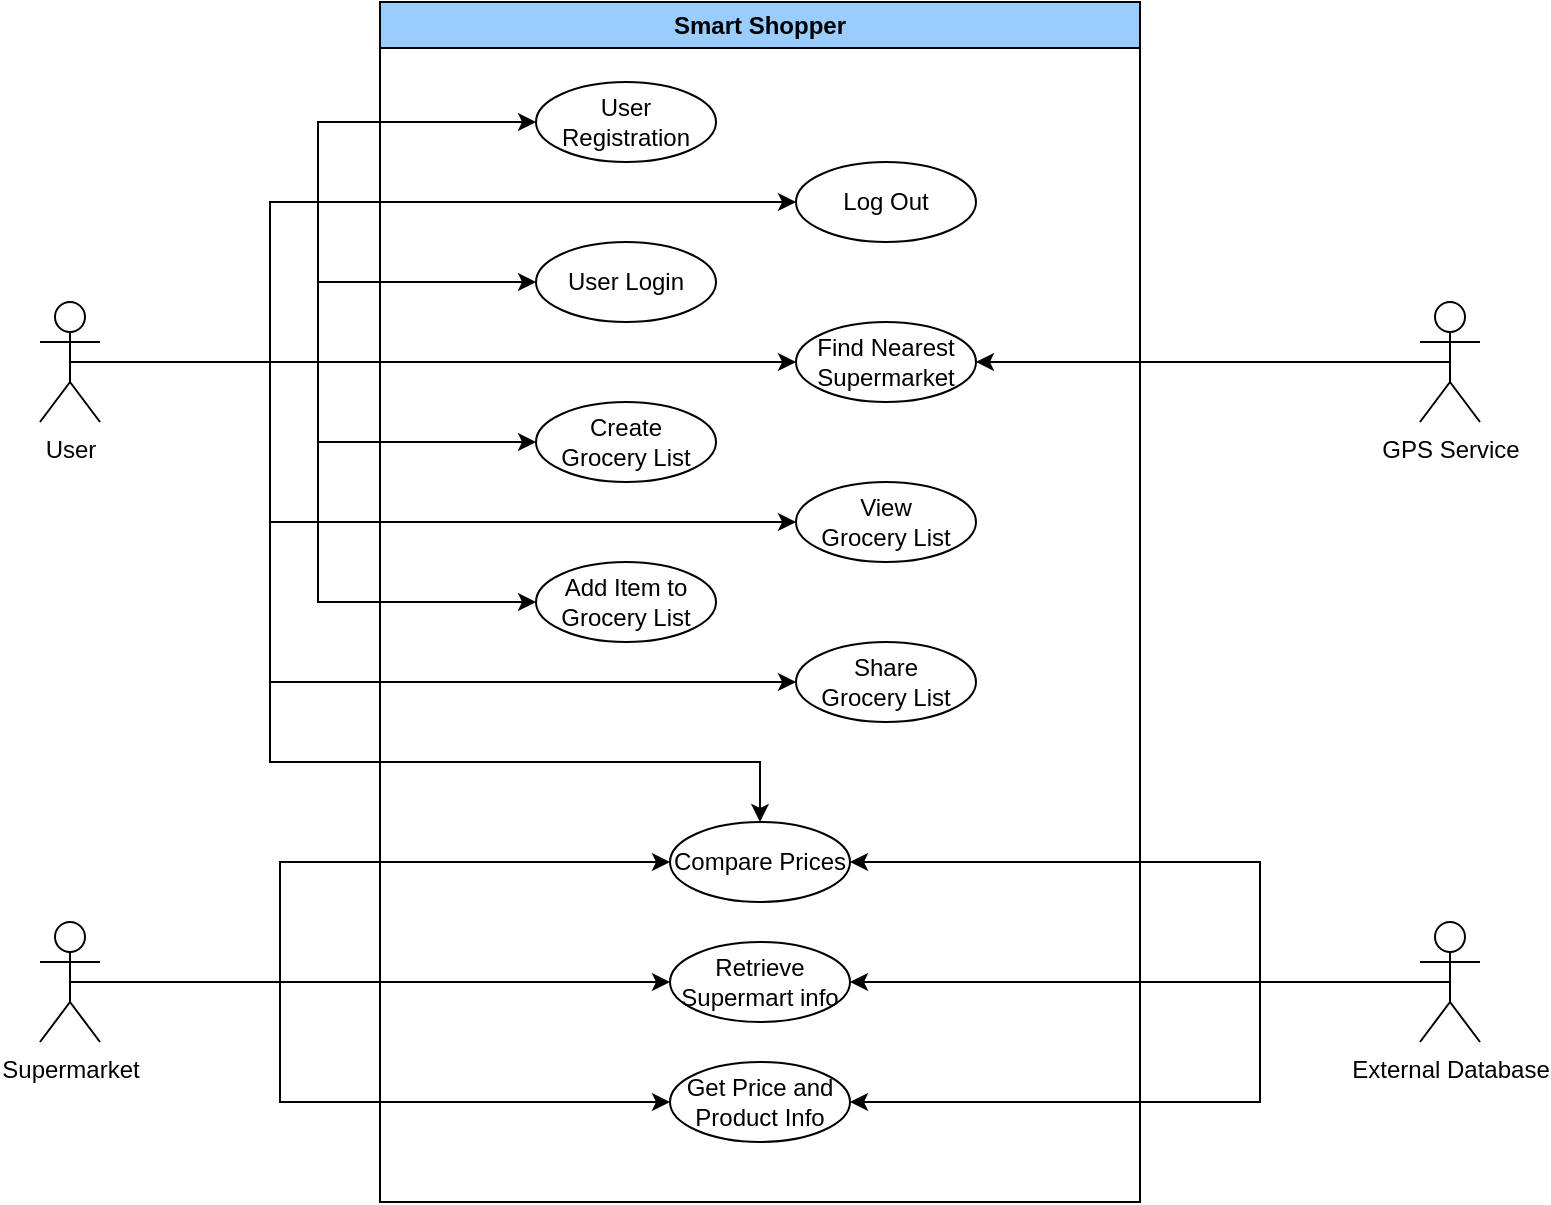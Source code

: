 <mxfile version="21.7.5" type="device">
  <diagram name="Page-1" id="72YmVpOhpKJQarRR1SKP">
    <mxGraphModel dx="2074" dy="1267" grid="1" gridSize="10" guides="1" tooltips="1" connect="1" arrows="1" fold="1" page="1" pageScale="1" pageWidth="827" pageHeight="1169" math="0" shadow="0">
      <root>
        <mxCell id="0" />
        <mxCell id="1" parent="0" />
        <mxCell id="nI3-wS_FLWxOr_Mkdef0-1" value="Smart Shopper" style="swimlane;whiteSpace=wrap;html=1;fillColor=#99CCFF;" vertex="1" parent="1">
          <mxGeometry x="250" y="80" width="380" height="600" as="geometry" />
        </mxCell>
        <mxCell id="nI3-wS_FLWxOr_Mkdef0-6" value="User Registration" style="ellipse;whiteSpace=wrap;html=1;" vertex="1" parent="nI3-wS_FLWxOr_Mkdef0-1">
          <mxGeometry x="78" y="40" width="90" height="40" as="geometry" />
        </mxCell>
        <mxCell id="nI3-wS_FLWxOr_Mkdef0-7" value="User Login" style="ellipse;whiteSpace=wrap;html=1;" vertex="1" parent="nI3-wS_FLWxOr_Mkdef0-1">
          <mxGeometry x="78" y="120" width="90" height="40" as="geometry" />
        </mxCell>
        <mxCell id="nI3-wS_FLWxOr_Mkdef0-8" value="Find Nearest Supermarket" style="ellipse;whiteSpace=wrap;html=1;" vertex="1" parent="nI3-wS_FLWxOr_Mkdef0-1">
          <mxGeometry x="208" y="160" width="90" height="40" as="geometry" />
        </mxCell>
        <mxCell id="nI3-wS_FLWxOr_Mkdef0-9" value="Share &lt;br&gt;Grocery List" style="ellipse;whiteSpace=wrap;html=1;" vertex="1" parent="nI3-wS_FLWxOr_Mkdef0-1">
          <mxGeometry x="208" y="320" width="90" height="40" as="geometry" />
        </mxCell>
        <mxCell id="nI3-wS_FLWxOr_Mkdef0-10" value="Log Out" style="ellipse;whiteSpace=wrap;html=1;" vertex="1" parent="nI3-wS_FLWxOr_Mkdef0-1">
          <mxGeometry x="208" y="80" width="90" height="40" as="geometry" />
        </mxCell>
        <mxCell id="nI3-wS_FLWxOr_Mkdef0-11" value="Retrieve Supermart info" style="ellipse;whiteSpace=wrap;html=1;" vertex="1" parent="nI3-wS_FLWxOr_Mkdef0-1">
          <mxGeometry x="145" y="470" width="90" height="40" as="geometry" />
        </mxCell>
        <mxCell id="nI3-wS_FLWxOr_Mkdef0-12" value="Get Price and Product Info" style="ellipse;whiteSpace=wrap;html=1;" vertex="1" parent="nI3-wS_FLWxOr_Mkdef0-1">
          <mxGeometry x="145" y="530" width="90" height="40" as="geometry" />
        </mxCell>
        <mxCell id="nI3-wS_FLWxOr_Mkdef0-18" value="View &lt;br&gt;Grocery List" style="ellipse;whiteSpace=wrap;html=1;" vertex="1" parent="nI3-wS_FLWxOr_Mkdef0-1">
          <mxGeometry x="208" y="240" width="90" height="40" as="geometry" />
        </mxCell>
        <mxCell id="nI3-wS_FLWxOr_Mkdef0-19" value="Compare Prices" style="ellipse;whiteSpace=wrap;html=1;" vertex="1" parent="nI3-wS_FLWxOr_Mkdef0-1">
          <mxGeometry x="145" y="410" width="90" height="40" as="geometry" />
        </mxCell>
        <mxCell id="nI3-wS_FLWxOr_Mkdef0-20" value="Create &lt;br&gt;Grocery List" style="ellipse;whiteSpace=wrap;html=1;" vertex="1" parent="nI3-wS_FLWxOr_Mkdef0-1">
          <mxGeometry x="78" y="200" width="90" height="40" as="geometry" />
        </mxCell>
        <mxCell id="nI3-wS_FLWxOr_Mkdef0-21" value="Add Item to Grocery List" style="ellipse;whiteSpace=wrap;html=1;" vertex="1" parent="nI3-wS_FLWxOr_Mkdef0-1">
          <mxGeometry x="78" y="280" width="90" height="40" as="geometry" />
        </mxCell>
        <mxCell id="nI3-wS_FLWxOr_Mkdef0-22" style="edgeStyle=orthogonalEdgeStyle;rounded=0;orthogonalLoop=1;jettySize=auto;html=1;exitX=0.5;exitY=0.5;exitDx=0;exitDy=0;exitPerimeter=0;entryX=0;entryY=0.5;entryDx=0;entryDy=0;" edge="1" parent="1" source="nI3-wS_FLWxOr_Mkdef0-2" target="nI3-wS_FLWxOr_Mkdef0-6">
          <mxGeometry relative="1" as="geometry" />
        </mxCell>
        <mxCell id="nI3-wS_FLWxOr_Mkdef0-23" style="edgeStyle=orthogonalEdgeStyle;rounded=0;orthogonalLoop=1;jettySize=auto;html=1;exitX=0.5;exitY=0.5;exitDx=0;exitDy=0;exitPerimeter=0;entryX=0;entryY=0.5;entryDx=0;entryDy=0;" edge="1" parent="1" source="nI3-wS_FLWxOr_Mkdef0-2" target="nI3-wS_FLWxOr_Mkdef0-7">
          <mxGeometry relative="1" as="geometry" />
        </mxCell>
        <mxCell id="nI3-wS_FLWxOr_Mkdef0-24" style="edgeStyle=orthogonalEdgeStyle;rounded=0;orthogonalLoop=1;jettySize=auto;html=1;exitX=0.5;exitY=0.5;exitDx=0;exitDy=0;exitPerimeter=0;entryX=0;entryY=0.5;entryDx=0;entryDy=0;" edge="1" parent="1" source="nI3-wS_FLWxOr_Mkdef0-2" target="nI3-wS_FLWxOr_Mkdef0-20">
          <mxGeometry relative="1" as="geometry" />
        </mxCell>
        <mxCell id="nI3-wS_FLWxOr_Mkdef0-25" style="edgeStyle=orthogonalEdgeStyle;rounded=0;orthogonalLoop=1;jettySize=auto;html=1;exitX=0.5;exitY=0.5;exitDx=0;exitDy=0;exitPerimeter=0;entryX=0;entryY=0.5;entryDx=0;entryDy=0;" edge="1" parent="1" source="nI3-wS_FLWxOr_Mkdef0-2" target="nI3-wS_FLWxOr_Mkdef0-21">
          <mxGeometry relative="1" as="geometry" />
        </mxCell>
        <mxCell id="nI3-wS_FLWxOr_Mkdef0-34" style="edgeStyle=orthogonalEdgeStyle;rounded=0;orthogonalLoop=1;jettySize=auto;html=1;exitX=0.5;exitY=0.5;exitDx=0;exitDy=0;exitPerimeter=0;entryX=0;entryY=0.5;entryDx=0;entryDy=0;" edge="1" parent="1" source="nI3-wS_FLWxOr_Mkdef0-2" target="nI3-wS_FLWxOr_Mkdef0-9">
          <mxGeometry relative="1" as="geometry">
            <mxPoint x="90" y="250" as="sourcePoint" />
            <mxPoint x="405" y="420" as="targetPoint" />
            <Array as="points">
              <mxPoint x="195" y="260" />
              <mxPoint x="195" y="420" />
            </Array>
          </mxGeometry>
        </mxCell>
        <mxCell id="nI3-wS_FLWxOr_Mkdef0-35" style="edgeStyle=orthogonalEdgeStyle;rounded=0;orthogonalLoop=1;jettySize=auto;html=1;exitX=0.5;exitY=0.5;exitDx=0;exitDy=0;exitPerimeter=0;entryX=0;entryY=0.5;entryDx=0;entryDy=0;" edge="1" parent="1" source="nI3-wS_FLWxOr_Mkdef0-2" target="nI3-wS_FLWxOr_Mkdef0-10">
          <mxGeometry relative="1" as="geometry">
            <mxPoint x="100" y="230" as="sourcePoint" />
            <mxPoint x="415" y="170" as="targetPoint" />
            <Array as="points">
              <mxPoint x="195" y="260" />
              <mxPoint x="195" y="180" />
            </Array>
          </mxGeometry>
        </mxCell>
        <mxCell id="nI3-wS_FLWxOr_Mkdef0-36" style="edgeStyle=orthogonalEdgeStyle;rounded=0;orthogonalLoop=1;jettySize=auto;html=1;exitX=0.5;exitY=0.5;exitDx=0;exitDy=0;exitPerimeter=0;entryX=0;entryY=0.5;entryDx=0;entryDy=0;" edge="1" parent="1" source="nI3-wS_FLWxOr_Mkdef0-2" target="nI3-wS_FLWxOr_Mkdef0-18">
          <mxGeometry relative="1" as="geometry">
            <mxPoint x="90" y="230" as="sourcePoint" />
            <mxPoint x="405" y="290" as="targetPoint" />
            <Array as="points">
              <mxPoint x="195" y="260" />
              <mxPoint x="195" y="340" />
            </Array>
          </mxGeometry>
        </mxCell>
        <mxCell id="nI3-wS_FLWxOr_Mkdef0-38" style="edgeStyle=orthogonalEdgeStyle;rounded=0;orthogonalLoop=1;jettySize=auto;html=1;exitX=0.5;exitY=0.5;exitDx=0;exitDy=0;exitPerimeter=0;" edge="1" parent="1" source="nI3-wS_FLWxOr_Mkdef0-2" target="nI3-wS_FLWxOr_Mkdef0-19">
          <mxGeometry relative="1" as="geometry">
            <mxPoint x="95" y="250" as="sourcePoint" />
            <mxPoint x="445" y="490.124" as="targetPoint" />
            <Array as="points">
              <mxPoint x="195" y="260" />
              <mxPoint x="195" y="460" />
              <mxPoint x="440" y="460" />
            </Array>
          </mxGeometry>
        </mxCell>
        <mxCell id="nI3-wS_FLWxOr_Mkdef0-39" style="edgeStyle=orthogonalEdgeStyle;rounded=0;orthogonalLoop=1;jettySize=auto;html=1;exitX=0.5;exitY=0.5;exitDx=0;exitDy=0;exitPerimeter=0;" edge="1" parent="1" source="nI3-wS_FLWxOr_Mkdef0-2" target="nI3-wS_FLWxOr_Mkdef0-8">
          <mxGeometry relative="1" as="geometry" />
        </mxCell>
        <mxCell id="nI3-wS_FLWxOr_Mkdef0-2" value="User" style="shape=umlActor;verticalLabelPosition=bottom;verticalAlign=top;html=1;outlineConnect=0;" vertex="1" parent="1">
          <mxGeometry x="80" y="230" width="30" height="60" as="geometry" />
        </mxCell>
        <mxCell id="nI3-wS_FLWxOr_Mkdef0-26" style="edgeStyle=orthogonalEdgeStyle;rounded=0;orthogonalLoop=1;jettySize=auto;html=1;exitX=0.5;exitY=0.5;exitDx=0;exitDy=0;exitPerimeter=0;" edge="1" parent="1" source="nI3-wS_FLWxOr_Mkdef0-3" target="nI3-wS_FLWxOr_Mkdef0-11">
          <mxGeometry relative="1" as="geometry">
            <Array as="points">
              <mxPoint x="150" y="570" />
              <mxPoint x="150" y="570" />
            </Array>
          </mxGeometry>
        </mxCell>
        <mxCell id="nI3-wS_FLWxOr_Mkdef0-27" style="edgeStyle=orthogonalEdgeStyle;rounded=0;orthogonalLoop=1;jettySize=auto;html=1;exitX=0.5;exitY=0.5;exitDx=0;exitDy=0;exitPerimeter=0;entryX=0;entryY=0.5;entryDx=0;entryDy=0;" edge="1" parent="1" source="nI3-wS_FLWxOr_Mkdef0-3" target="nI3-wS_FLWxOr_Mkdef0-12">
          <mxGeometry relative="1" as="geometry">
            <Array as="points">
              <mxPoint x="200" y="570" />
              <mxPoint x="200" y="630" />
            </Array>
          </mxGeometry>
        </mxCell>
        <mxCell id="nI3-wS_FLWxOr_Mkdef0-28" style="edgeStyle=orthogonalEdgeStyle;rounded=0;orthogonalLoop=1;jettySize=auto;html=1;exitX=0.5;exitY=0.5;exitDx=0;exitDy=0;exitPerimeter=0;entryX=0;entryY=0.5;entryDx=0;entryDy=0;" edge="1" parent="1" source="nI3-wS_FLWxOr_Mkdef0-3" target="nI3-wS_FLWxOr_Mkdef0-19">
          <mxGeometry relative="1" as="geometry">
            <Array as="points">
              <mxPoint x="200" y="570" />
              <mxPoint x="200" y="510" />
            </Array>
          </mxGeometry>
        </mxCell>
        <mxCell id="nI3-wS_FLWxOr_Mkdef0-3" value="Supermarket" style="shape=umlActor;verticalLabelPosition=bottom;verticalAlign=top;html=1;outlineConnect=0;" vertex="1" parent="1">
          <mxGeometry x="80" y="540" width="30" height="60" as="geometry" />
        </mxCell>
        <mxCell id="nI3-wS_FLWxOr_Mkdef0-30" style="edgeStyle=orthogonalEdgeStyle;rounded=0;orthogonalLoop=1;jettySize=auto;html=1;exitX=0.5;exitY=0.5;exitDx=0;exitDy=0;exitPerimeter=0;entryX=1;entryY=0.5;entryDx=0;entryDy=0;" edge="1" parent="1" source="nI3-wS_FLWxOr_Mkdef0-4" target="nI3-wS_FLWxOr_Mkdef0-8">
          <mxGeometry relative="1" as="geometry" />
        </mxCell>
        <mxCell id="nI3-wS_FLWxOr_Mkdef0-4" value="GPS Service" style="shape=umlActor;verticalLabelPosition=bottom;verticalAlign=top;html=1;outlineConnect=0;" vertex="1" parent="1">
          <mxGeometry x="770" y="230" width="30" height="60" as="geometry" />
        </mxCell>
        <mxCell id="nI3-wS_FLWxOr_Mkdef0-31" style="edgeStyle=orthogonalEdgeStyle;rounded=0;orthogonalLoop=1;jettySize=auto;html=1;exitX=0.5;exitY=0.5;exitDx=0;exitDy=0;exitPerimeter=0;entryX=1;entryY=0.5;entryDx=0;entryDy=0;" edge="1" parent="1" source="nI3-wS_FLWxOr_Mkdef0-5" target="nI3-wS_FLWxOr_Mkdef0-12">
          <mxGeometry relative="1" as="geometry">
            <Array as="points">
              <mxPoint x="690" y="570" />
              <mxPoint x="690" y="630" />
            </Array>
          </mxGeometry>
        </mxCell>
        <mxCell id="nI3-wS_FLWxOr_Mkdef0-32" style="edgeStyle=orthogonalEdgeStyle;rounded=0;orthogonalLoop=1;jettySize=auto;html=1;exitX=0.5;exitY=0.5;exitDx=0;exitDy=0;exitPerimeter=0;" edge="1" parent="1" source="nI3-wS_FLWxOr_Mkdef0-5" target="nI3-wS_FLWxOr_Mkdef0-11">
          <mxGeometry relative="1" as="geometry">
            <Array as="points">
              <mxPoint x="740" y="570" />
              <mxPoint x="740" y="570" />
            </Array>
          </mxGeometry>
        </mxCell>
        <mxCell id="nI3-wS_FLWxOr_Mkdef0-33" style="edgeStyle=orthogonalEdgeStyle;rounded=0;orthogonalLoop=1;jettySize=auto;html=1;exitX=0.5;exitY=0.5;exitDx=0;exitDy=0;exitPerimeter=0;entryX=1;entryY=0.5;entryDx=0;entryDy=0;" edge="1" parent="1" source="nI3-wS_FLWxOr_Mkdef0-5" target="nI3-wS_FLWxOr_Mkdef0-19">
          <mxGeometry relative="1" as="geometry">
            <Array as="points">
              <mxPoint x="690" y="570" />
              <mxPoint x="690" y="510" />
            </Array>
          </mxGeometry>
        </mxCell>
        <mxCell id="nI3-wS_FLWxOr_Mkdef0-5" value="External Database" style="shape=umlActor;verticalLabelPosition=bottom;verticalAlign=top;html=1;outlineConnect=0;" vertex="1" parent="1">
          <mxGeometry x="770" y="540" width="30" height="60" as="geometry" />
        </mxCell>
      </root>
    </mxGraphModel>
  </diagram>
</mxfile>
